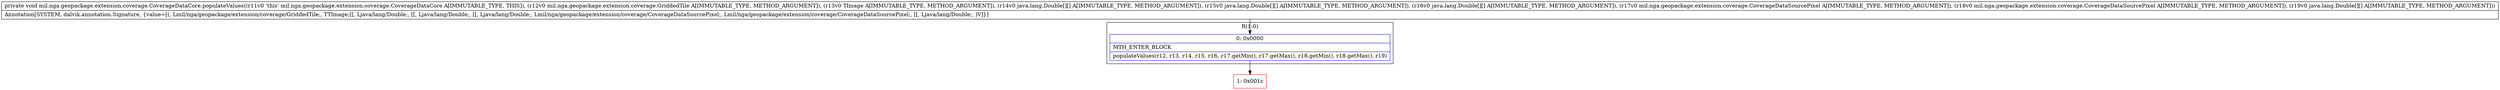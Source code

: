 digraph "CFG formil.nga.geopackage.extension.coverage.CoverageDataCore.populateValues(Lmil\/nga\/geopackage\/extension\/coverage\/GriddedTile;Lmil\/nga\/geopackage\/extension\/coverage\/CoverageDataImage;[[Ljava\/lang\/Double;[[Ljava\/lang\/Double;[[Ljava\/lang\/Double;Lmil\/nga\/geopackage\/extension\/coverage\/CoverageDataSourcePixel;Lmil\/nga\/geopackage\/extension\/coverage\/CoverageDataSourcePixel;[[Ljava\/lang\/Double;)V" {
subgraph cluster_Region_356305517 {
label = "R(1:0)";
node [shape=record,color=blue];
Node_0 [shape=record,label="{0\:\ 0x0000|MTH_ENTER_BLOCK\l|populateValues(r12, r13, r14, r15, r16, r17.getMin(), r17.getMax(), r18.getMin(), r18.getMax(), r19)\l}"];
}
Node_1 [shape=record,color=red,label="{1\:\ 0x001c}"];
MethodNode[shape=record,label="{private void mil.nga.geopackage.extension.coverage.CoverageDataCore.populateValues((r11v0 'this' mil.nga.geopackage.extension.coverage.CoverageDataCore A[IMMUTABLE_TYPE, THIS]), (r12v0 mil.nga.geopackage.extension.coverage.GriddedTile A[IMMUTABLE_TYPE, METHOD_ARGUMENT]), (r13v0 TImage A[IMMUTABLE_TYPE, METHOD_ARGUMENT]), (r14v0 java.lang.Double[][] A[IMMUTABLE_TYPE, METHOD_ARGUMENT]), (r15v0 java.lang.Double[][] A[IMMUTABLE_TYPE, METHOD_ARGUMENT]), (r16v0 java.lang.Double[][] A[IMMUTABLE_TYPE, METHOD_ARGUMENT]), (r17v0 mil.nga.geopackage.extension.coverage.CoverageDataSourcePixel A[IMMUTABLE_TYPE, METHOD_ARGUMENT]), (r18v0 mil.nga.geopackage.extension.coverage.CoverageDataSourcePixel A[IMMUTABLE_TYPE, METHOD_ARGUMENT]), (r19v0 java.lang.Double[][] A[IMMUTABLE_TYPE, METHOD_ARGUMENT]))  | Annotation[SYSTEM, dalvik.annotation.Signature, \{value=[(, Lmil\/nga\/geopackage\/extension\/coverage\/GriddedTile;, TTImage;[[, Ljava\/lang\/Double;, [[, Ljava\/lang\/Double;, [[, Ljava\/lang\/Double;, Lmil\/nga\/geopackage\/extension\/coverage\/CoverageDataSourcePixel;, Lmil\/nga\/geopackage\/extension\/coverage\/CoverageDataSourcePixel;, [[, Ljava\/lang\/Double;, )V]\}]\l}"];
MethodNode -> Node_0;
Node_0 -> Node_1;
}


